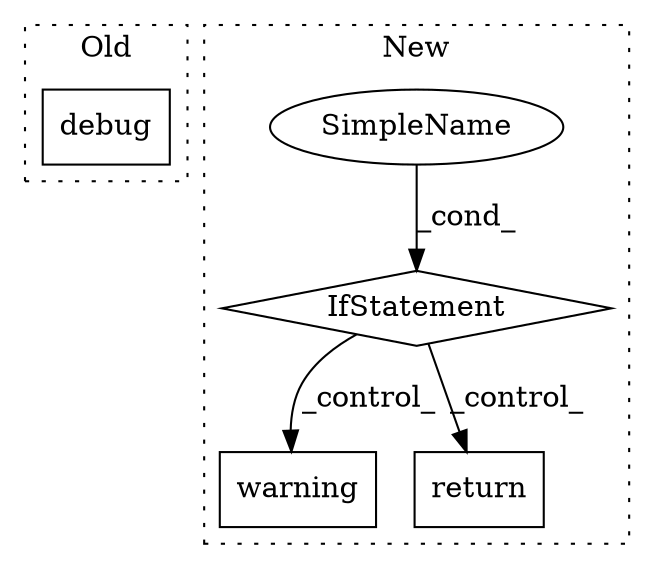 digraph G {
subgraph cluster0 {
1 [label="debug" a="32" s="2562,2595" l="6,1" shape="box"];
label = "Old";
style="dotted";
}
subgraph cluster1 {
2 [label="warning" a="32" s="3754,3801" l="8,1" shape="box"];
3 [label="SimpleName" a="42" s="" l="" shape="ellipse"];
4 [label="return" a="41" s="3810" l="7" shape="box"];
5 [label="IfStatement" a="25" s="3715,3737" l="4,2" shape="diamond"];
label = "New";
style="dotted";
}
3 -> 5 [label="_cond_"];
5 -> 2 [label="_control_"];
5 -> 4 [label="_control_"];
}